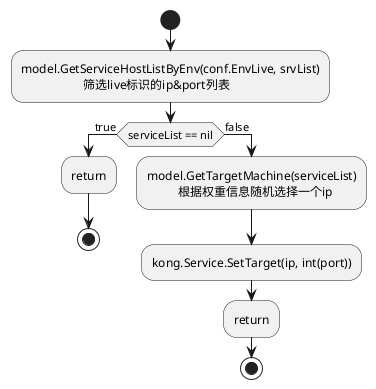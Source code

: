 @startuml
'https://plantuml.com/activity-diagram-beta
'Kong网关灰度插件processLive方法活动图

start
:model.GetServiceHostListByEnv(conf.EnvLive, srvList)\n                    筛选live标识的ip&port列表;
        if (serviceList == nil) then (true)
            :return;
            stop
        else (false)
            :model.GetTargetMachine(serviceList)\n          根据权重信息随机选择一个ip;
            :kong.Service.SetTarget(ip, int(port));
            :return;
stop

@enduml
